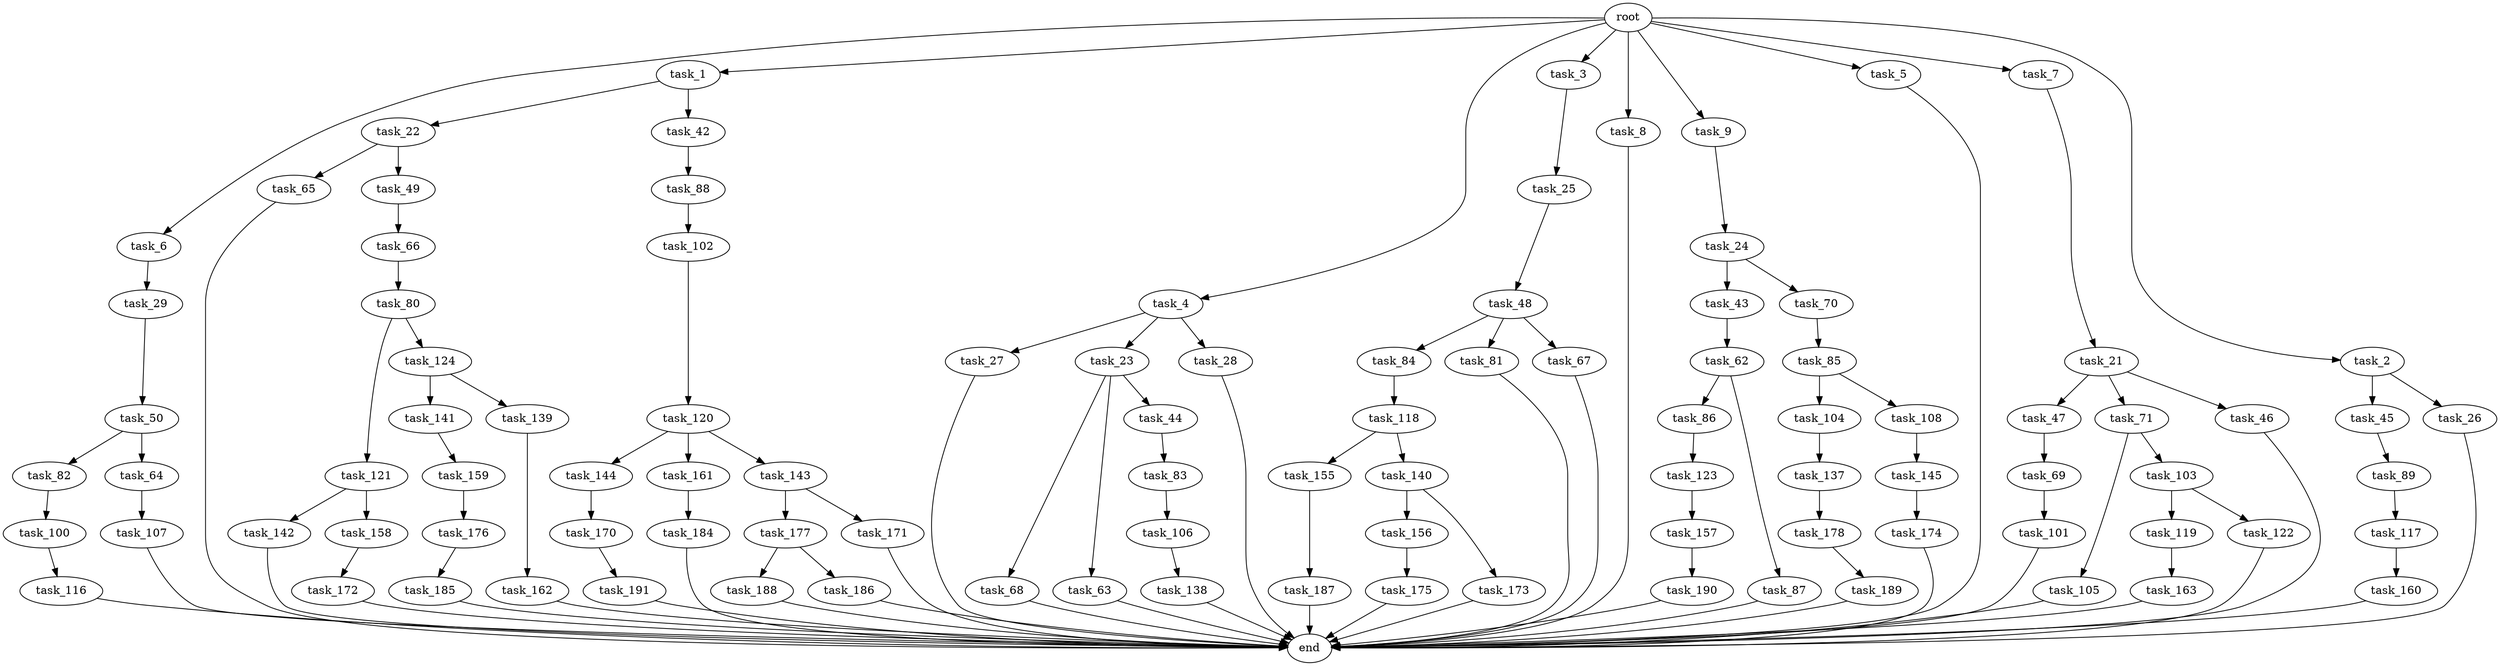 digraph G {
  task_6 [size="1.024000"];
  task_85 [size="549755813.888000"];
  task_45 [size="420906795.008000"];
  task_187 [size="34359738.368000"];
  task_123 [size="420906795.008000"];
  task_80 [size="214748364.800000"];
  task_66 [size="34359738.368000"];
  task_1 [size="1.024000"];
  task_82 [size="695784701.952000"];
  task_159 [size="309237645.312000"];
  task_68 [size="420906795.008000"];
  task_119 [size="420906795.008000"];
  task_190 [size="34359738.368000"];
  task_65 [size="420906795.008000"];
  task_83 [size="214748364.800000"];
  root [size="0.000000"];
  task_63 [size="420906795.008000"];
  task_176 [size="858993459.200000"];
  task_144 [size="34359738.368000"];
  task_4 [size="1.024000"];
  task_3 [size="1.024000"];
  task_86 [size="34359738.368000"];
  task_189 [size="549755813.888000"];
  task_84 [size="77309411.328000"];
  task_101 [size="137438953.472000"];
  task_178 [size="137438953.472000"];
  task_8 [size="1.024000"];
  task_120 [size="420906795.008000"];
  task_9 [size="1.024000"];
  task_184 [size="695784701.952000"];
  task_27 [size="137438953.472000"];
  task_177 [size="214748364.800000"];
  task_116 [size="214748364.800000"];
  task_5 [size="1.024000"];
  task_107 [size="420906795.008000"];
  task_24 [size="137438953.472000"];
  task_161 [size="34359738.368000"];
  task_49 [size="420906795.008000"];
  task_145 [size="858993459.200000"];
  task_23 [size="137438953.472000"];
  task_44 [size="420906795.008000"];
  task_172 [size="858993459.200000"];
  task_88 [size="858993459.200000"];
  task_100 [size="858993459.200000"];
  task_7 [size="1.024000"];
  task_188 [size="137438953.472000"];
  task_25 [size="420906795.008000"];
  task_155 [size="34359738.368000"];
  task_186 [size="137438953.472000"];
  task_28 [size="137438953.472000"];
  task_142 [size="420906795.008000"];
  task_22 [size="137438953.472000"];
  task_137 [size="858993459.200000"];
  task_121 [size="309237645.312000"];
  task_175 [size="77309411.328000"];
  task_141 [size="549755813.888000"];
  task_162 [size="695784701.952000"];
  task_26 [size="420906795.008000"];
  task_143 [size="34359738.368000"];
  task_2 [size="1.024000"];
  task_21 [size="77309411.328000"];
  task_105 [size="858993459.200000"];
  task_118 [size="309237645.312000"];
  task_42 [size="137438953.472000"];
  task_81 [size="77309411.328000"];
  task_87 [size="34359738.368000"];
  task_50 [size="858993459.200000"];
  task_122 [size="420906795.008000"];
  task_43 [size="858993459.200000"];
  task_104 [size="549755813.888000"];
  task_158 [size="420906795.008000"];
  task_160 [size="695784701.952000"];
  task_174 [size="34359738.368000"];
  task_103 [size="858993459.200000"];
  task_70 [size="858993459.200000"];
  task_156 [size="309237645.312000"];
  task_67 [size="77309411.328000"];
  task_48 [size="695784701.952000"];
  task_173 [size="309237645.312000"];
  task_106 [size="420906795.008000"];
  task_185 [size="77309411.328000"];
  task_191 [size="420906795.008000"];
  task_62 [size="77309411.328000"];
  task_64 [size="695784701.952000"];
  task_163 [size="695784701.952000"];
  task_29 [size="34359738.368000"];
  task_102 [size="420906795.008000"];
  task_139 [size="549755813.888000"];
  task_117 [size="214748364.800000"];
  task_47 [size="77309411.328000"];
  task_69 [size="420906795.008000"];
  task_140 [size="34359738.368000"];
  task_108 [size="549755813.888000"];
  end [size="0.000000"];
  task_71 [size="77309411.328000"];
  task_89 [size="549755813.888000"];
  task_46 [size="77309411.328000"];
  task_170 [size="858993459.200000"];
  task_124 [size="309237645.312000"];
  task_138 [size="420906795.008000"];
  task_171 [size="214748364.800000"];
  task_157 [size="34359738.368000"];

  task_6 -> task_29 [size="33554432.000000"];
  task_85 -> task_108 [size="536870912.000000"];
  task_85 -> task_104 [size="536870912.000000"];
  task_45 -> task_89 [size="536870912.000000"];
  task_187 -> end [size="1.000000"];
  task_123 -> task_157 [size="33554432.000000"];
  task_80 -> task_121 [size="301989888.000000"];
  task_80 -> task_124 [size="301989888.000000"];
  task_66 -> task_80 [size="209715200.000000"];
  task_1 -> task_42 [size="134217728.000000"];
  task_1 -> task_22 [size="134217728.000000"];
  task_82 -> task_100 [size="838860800.000000"];
  task_159 -> task_176 [size="838860800.000000"];
  task_68 -> end [size="1.000000"];
  task_119 -> task_163 [size="679477248.000000"];
  task_190 -> end [size="1.000000"];
  task_65 -> end [size="1.000000"];
  task_83 -> task_106 [size="411041792.000000"];
  root -> task_2 [size="1.000000"];
  root -> task_6 [size="1.000000"];
  root -> task_7 [size="1.000000"];
  root -> task_4 [size="1.000000"];
  root -> task_3 [size="1.000000"];
  root -> task_5 [size="1.000000"];
  root -> task_1 [size="1.000000"];
  root -> task_8 [size="1.000000"];
  root -> task_9 [size="1.000000"];
  task_63 -> end [size="1.000000"];
  task_176 -> task_185 [size="75497472.000000"];
  task_144 -> task_170 [size="838860800.000000"];
  task_4 -> task_27 [size="134217728.000000"];
  task_4 -> task_23 [size="134217728.000000"];
  task_4 -> task_28 [size="134217728.000000"];
  task_3 -> task_25 [size="411041792.000000"];
  task_86 -> task_123 [size="411041792.000000"];
  task_189 -> end [size="1.000000"];
  task_84 -> task_118 [size="301989888.000000"];
  task_101 -> end [size="1.000000"];
  task_178 -> task_189 [size="536870912.000000"];
  task_8 -> end [size="1.000000"];
  task_120 -> task_143 [size="33554432.000000"];
  task_120 -> task_144 [size="33554432.000000"];
  task_120 -> task_161 [size="33554432.000000"];
  task_9 -> task_24 [size="134217728.000000"];
  task_184 -> end [size="1.000000"];
  task_27 -> end [size="1.000000"];
  task_177 -> task_186 [size="134217728.000000"];
  task_177 -> task_188 [size="134217728.000000"];
  task_116 -> end [size="1.000000"];
  task_5 -> end [size="1.000000"];
  task_107 -> end [size="1.000000"];
  task_24 -> task_43 [size="838860800.000000"];
  task_24 -> task_70 [size="838860800.000000"];
  task_161 -> task_184 [size="679477248.000000"];
  task_49 -> task_66 [size="33554432.000000"];
  task_145 -> task_174 [size="33554432.000000"];
  task_23 -> task_63 [size="411041792.000000"];
  task_23 -> task_44 [size="411041792.000000"];
  task_23 -> task_68 [size="411041792.000000"];
  task_44 -> task_83 [size="209715200.000000"];
  task_172 -> end [size="1.000000"];
  task_88 -> task_102 [size="411041792.000000"];
  task_100 -> task_116 [size="209715200.000000"];
  task_7 -> task_21 [size="75497472.000000"];
  task_188 -> end [size="1.000000"];
  task_25 -> task_48 [size="679477248.000000"];
  task_155 -> task_187 [size="33554432.000000"];
  task_186 -> end [size="1.000000"];
  task_28 -> end [size="1.000000"];
  task_142 -> end [size="1.000000"];
  task_22 -> task_65 [size="411041792.000000"];
  task_22 -> task_49 [size="411041792.000000"];
  task_137 -> task_178 [size="134217728.000000"];
  task_121 -> task_142 [size="411041792.000000"];
  task_121 -> task_158 [size="411041792.000000"];
  task_175 -> end [size="1.000000"];
  task_141 -> task_159 [size="301989888.000000"];
  task_162 -> end [size="1.000000"];
  task_26 -> end [size="1.000000"];
  task_143 -> task_177 [size="209715200.000000"];
  task_143 -> task_171 [size="209715200.000000"];
  task_2 -> task_26 [size="411041792.000000"];
  task_2 -> task_45 [size="411041792.000000"];
  task_21 -> task_71 [size="75497472.000000"];
  task_21 -> task_46 [size="75497472.000000"];
  task_21 -> task_47 [size="75497472.000000"];
  task_105 -> end [size="1.000000"];
  task_118 -> task_155 [size="33554432.000000"];
  task_118 -> task_140 [size="33554432.000000"];
  task_42 -> task_88 [size="838860800.000000"];
  task_81 -> end [size="1.000000"];
  task_87 -> end [size="1.000000"];
  task_50 -> task_82 [size="679477248.000000"];
  task_50 -> task_64 [size="679477248.000000"];
  task_122 -> end [size="1.000000"];
  task_43 -> task_62 [size="75497472.000000"];
  task_104 -> task_137 [size="838860800.000000"];
  task_158 -> task_172 [size="838860800.000000"];
  task_160 -> end [size="1.000000"];
  task_174 -> end [size="1.000000"];
  task_103 -> task_122 [size="411041792.000000"];
  task_103 -> task_119 [size="411041792.000000"];
  task_70 -> task_85 [size="536870912.000000"];
  task_156 -> task_175 [size="75497472.000000"];
  task_67 -> end [size="1.000000"];
  task_48 -> task_67 [size="75497472.000000"];
  task_48 -> task_81 [size="75497472.000000"];
  task_48 -> task_84 [size="75497472.000000"];
  task_173 -> end [size="1.000000"];
  task_106 -> task_138 [size="411041792.000000"];
  task_185 -> end [size="1.000000"];
  task_191 -> end [size="1.000000"];
  task_62 -> task_87 [size="33554432.000000"];
  task_62 -> task_86 [size="33554432.000000"];
  task_64 -> task_107 [size="411041792.000000"];
  task_163 -> end [size="1.000000"];
  task_29 -> task_50 [size="838860800.000000"];
  task_102 -> task_120 [size="411041792.000000"];
  task_139 -> task_162 [size="679477248.000000"];
  task_117 -> task_160 [size="679477248.000000"];
  task_47 -> task_69 [size="411041792.000000"];
  task_69 -> task_101 [size="134217728.000000"];
  task_140 -> task_156 [size="301989888.000000"];
  task_140 -> task_173 [size="301989888.000000"];
  task_108 -> task_145 [size="838860800.000000"];
  task_71 -> task_105 [size="838860800.000000"];
  task_71 -> task_103 [size="838860800.000000"];
  task_89 -> task_117 [size="209715200.000000"];
  task_46 -> end [size="1.000000"];
  task_170 -> task_191 [size="411041792.000000"];
  task_124 -> task_139 [size="536870912.000000"];
  task_124 -> task_141 [size="536870912.000000"];
  task_138 -> end [size="1.000000"];
  task_171 -> end [size="1.000000"];
  task_157 -> task_190 [size="33554432.000000"];
}

